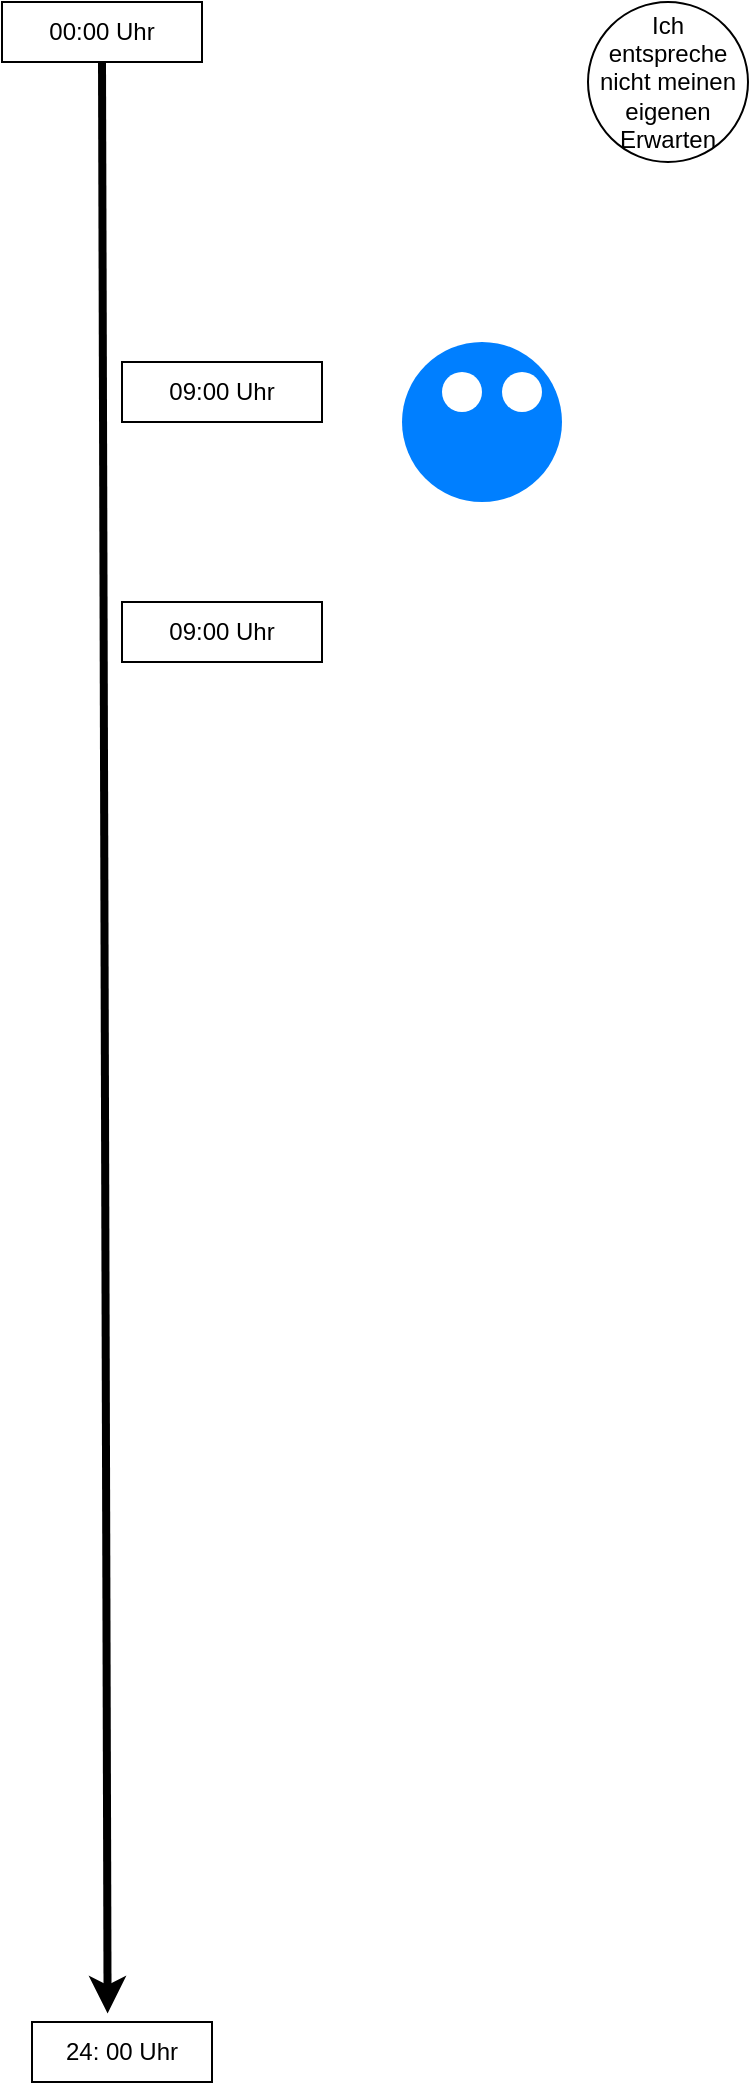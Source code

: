 <mxfile version="13.6.10" type="google"><diagram id="Hh7E1mgK_EVdjBr7QhyR" name="Page-1"><mxGraphModel dx="685" dy="1969" grid="1" gridSize="10" guides="1" tooltips="1" connect="1" arrows="1" fold="1" page="1" pageScale="1" pageWidth="827" pageHeight="1169" math="0" shadow="0"><root><mxCell id="0"/><mxCell id="1" parent="0"/><mxCell id="_3hxrd-Ss12HAJvV9-QM-1" value="" style="endArrow=classic;html=1;entryX=0.42;entryY=-0.143;entryDx=0;entryDy=0;entryPerimeter=0;strokeWidth=4;exitX=0.5;exitY=1;exitDx=0;exitDy=0;" edge="1" parent="1" source="_3hxrd-Ss12HAJvV9-QM-2" target="_3hxrd-Ss12HAJvV9-QM-3"><mxGeometry width="50" height="50" relative="1" as="geometry"><mxPoint x="100" y="130" as="sourcePoint"/><mxPoint x="100" y="1010" as="targetPoint"/></mxGeometry></mxCell><mxCell id="_3hxrd-Ss12HAJvV9-QM-2" value="00:00 Uhr" style="rounded=0;whiteSpace=wrap;html=1;" vertex="1" parent="1"><mxGeometry x="40" y="30" width="100" height="30" as="geometry"/></mxCell><mxCell id="_3hxrd-Ss12HAJvV9-QM-3" value="24: 00 Uhr" style="rounded=0;whiteSpace=wrap;html=1;" vertex="1" parent="1"><mxGeometry x="55" y="1040" width="90" height="30" as="geometry"/></mxCell><mxCell id="_3hxrd-Ss12HAJvV9-QM-5" value="09:00 Uhr" style="rounded=0;whiteSpace=wrap;html=1;" vertex="1" parent="1"><mxGeometry x="100" y="210" width="100" height="30" as="geometry"/></mxCell><mxCell id="_3hxrd-Ss12HAJvV9-QM-7" value="09:00 Uhr" style="rounded=0;whiteSpace=wrap;html=1;" vertex="1" parent="1"><mxGeometry x="100" y="330" width="100" height="30" as="geometry"/></mxCell><mxCell id="_3hxrd-Ss12HAJvV9-QM-8" value="" style="ellipse;whiteSpace=wrap;html=1;aspect=fixed;fillColor=#007FFF;strokeColor=none;" vertex="1" parent="1"><mxGeometry x="240" y="200" width="80" height="80" as="geometry"/></mxCell><mxCell id="_3hxrd-Ss12HAJvV9-QM-9" value="" style="ellipse;whiteSpace=wrap;html=1;aspect=fixed;strokeColor=none;" vertex="1" parent="1"><mxGeometry x="260" y="215" width="20" height="20" as="geometry"/></mxCell><mxCell id="_3hxrd-Ss12HAJvV9-QM-10" value="" style="ellipse;whiteSpace=wrap;html=1;aspect=fixed;strokeColor=none;" vertex="1" parent="1"><mxGeometry x="290" y="215" width="20" height="20" as="geometry"/></mxCell><mxCell id="_3hxrd-Ss12HAJvV9-QM-11" value="Ich entspreche nicht meinen eigenen Erwarten" style="ellipse;whiteSpace=wrap;html=1;aspect=fixed;fillColor=none;" vertex="1" parent="1"><mxGeometry x="333" y="30" width="80" height="80" as="geometry"/></mxCell></root></mxGraphModel></diagram></mxfile>
